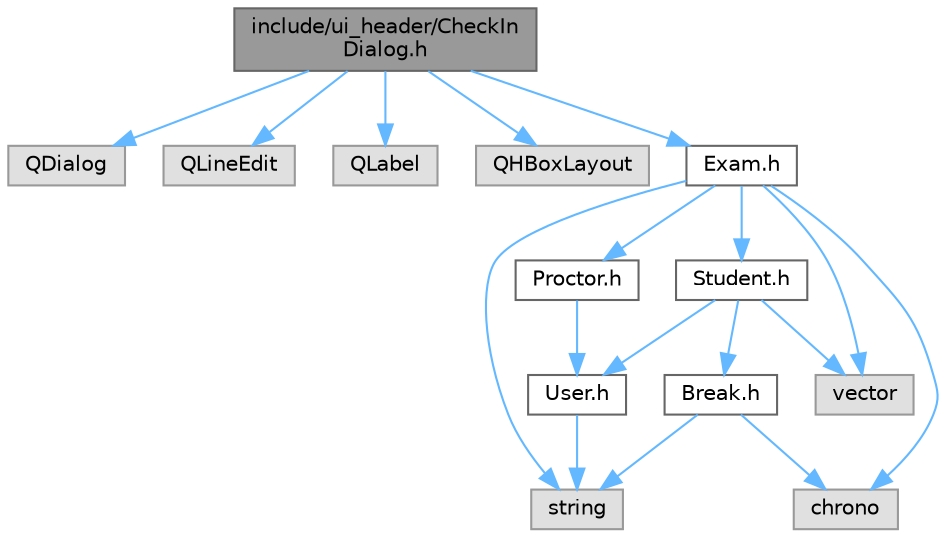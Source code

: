 digraph "include/ui_header/CheckInDialog.h"
{
 // LATEX_PDF_SIZE
  bgcolor="transparent";
  edge [fontname=Helvetica,fontsize=10,labelfontname=Helvetica,labelfontsize=10];
  node [fontname=Helvetica,fontsize=10,shape=box,height=0.2,width=0.4];
  Node1 [id="Node000001",label="include/ui_header/CheckIn\lDialog.h",height=0.2,width=0.4,color="gray40", fillcolor="grey60", style="filled", fontcolor="black",tooltip="Defines the CheckInDialog class used for student check-in via ONECard in the exam system."];
  Node1 -> Node2 [id="edge1_Node000001_Node000002",color="steelblue1",style="solid",tooltip=" "];
  Node2 [id="Node000002",label="QDialog",height=0.2,width=0.4,color="grey60", fillcolor="#E0E0E0", style="filled",tooltip=" "];
  Node1 -> Node3 [id="edge2_Node000001_Node000003",color="steelblue1",style="solid",tooltip=" "];
  Node3 [id="Node000003",label="QLineEdit",height=0.2,width=0.4,color="grey60", fillcolor="#E0E0E0", style="filled",tooltip=" "];
  Node1 -> Node4 [id="edge3_Node000001_Node000004",color="steelblue1",style="solid",tooltip=" "];
  Node4 [id="Node000004",label="QLabel",height=0.2,width=0.4,color="grey60", fillcolor="#E0E0E0", style="filled",tooltip=" "];
  Node1 -> Node5 [id="edge4_Node000001_Node000005",color="steelblue1",style="solid",tooltip=" "];
  Node5 [id="Node000005",label="QHBoxLayout",height=0.2,width=0.4,color="grey60", fillcolor="#E0E0E0", style="filled",tooltip=" "];
  Node1 -> Node6 [id="edge5_Node000001_Node000006",color="steelblue1",style="solid",tooltip=" "];
  Node6 [id="Node000006",label="Exam.h",height=0.2,width=0.4,color="grey40", fillcolor="white", style="filled",URL="$Exam_8h.html",tooltip=" "];
  Node6 -> Node7 [id="edge6_Node000006_Node000007",color="steelblue1",style="solid",tooltip=" "];
  Node7 [id="Node000007",label="Student.h",height=0.2,width=0.4,color="grey40", fillcolor="white", style="filled",URL="$Student_8h.html",tooltip=" "];
  Node7 -> Node8 [id="edge7_Node000007_Node000008",color="steelblue1",style="solid",tooltip=" "];
  Node8 [id="Node000008",label="User.h",height=0.2,width=0.4,color="grey40", fillcolor="white", style="filled",URL="$User_8h.html",tooltip=" "];
  Node8 -> Node9 [id="edge8_Node000008_Node000009",color="steelblue1",style="solid",tooltip=" "];
  Node9 [id="Node000009",label="string",height=0.2,width=0.4,color="grey60", fillcolor="#E0E0E0", style="filled",tooltip=" "];
  Node7 -> Node10 [id="edge9_Node000007_Node000010",color="steelblue1",style="solid",tooltip=" "];
  Node10 [id="Node000010",label="Break.h",height=0.2,width=0.4,color="grey40", fillcolor="white", style="filled",URL="$Break_8h.html",tooltip="Definition of the Break class."];
  Node10 -> Node11 [id="edge10_Node000010_Node000011",color="steelblue1",style="solid",tooltip=" "];
  Node11 [id="Node000011",label="chrono",height=0.2,width=0.4,color="grey60", fillcolor="#E0E0E0", style="filled",tooltip=" "];
  Node10 -> Node9 [id="edge11_Node000010_Node000009",color="steelblue1",style="solid",tooltip=" "];
  Node7 -> Node12 [id="edge12_Node000007_Node000012",color="steelblue1",style="solid",tooltip=" "];
  Node12 [id="Node000012",label="vector",height=0.2,width=0.4,color="grey60", fillcolor="#E0E0E0", style="filled",tooltip=" "];
  Node6 -> Node13 [id="edge13_Node000006_Node000013",color="steelblue1",style="solid",tooltip=" "];
  Node13 [id="Node000013",label="Proctor.h",height=0.2,width=0.4,color="grey40", fillcolor="white", style="filled",URL="$Proctor_8h.html",tooltip="Definition of the Proctor class."];
  Node13 -> Node8 [id="edge14_Node000013_Node000008",color="steelblue1",style="solid",tooltip=" "];
  Node6 -> Node9 [id="edge15_Node000006_Node000009",color="steelblue1",style="solid",tooltip=" "];
  Node6 -> Node12 [id="edge16_Node000006_Node000012",color="steelblue1",style="solid",tooltip=" "];
  Node6 -> Node11 [id="edge17_Node000006_Node000011",color="steelblue1",style="solid",tooltip=" "];
}
